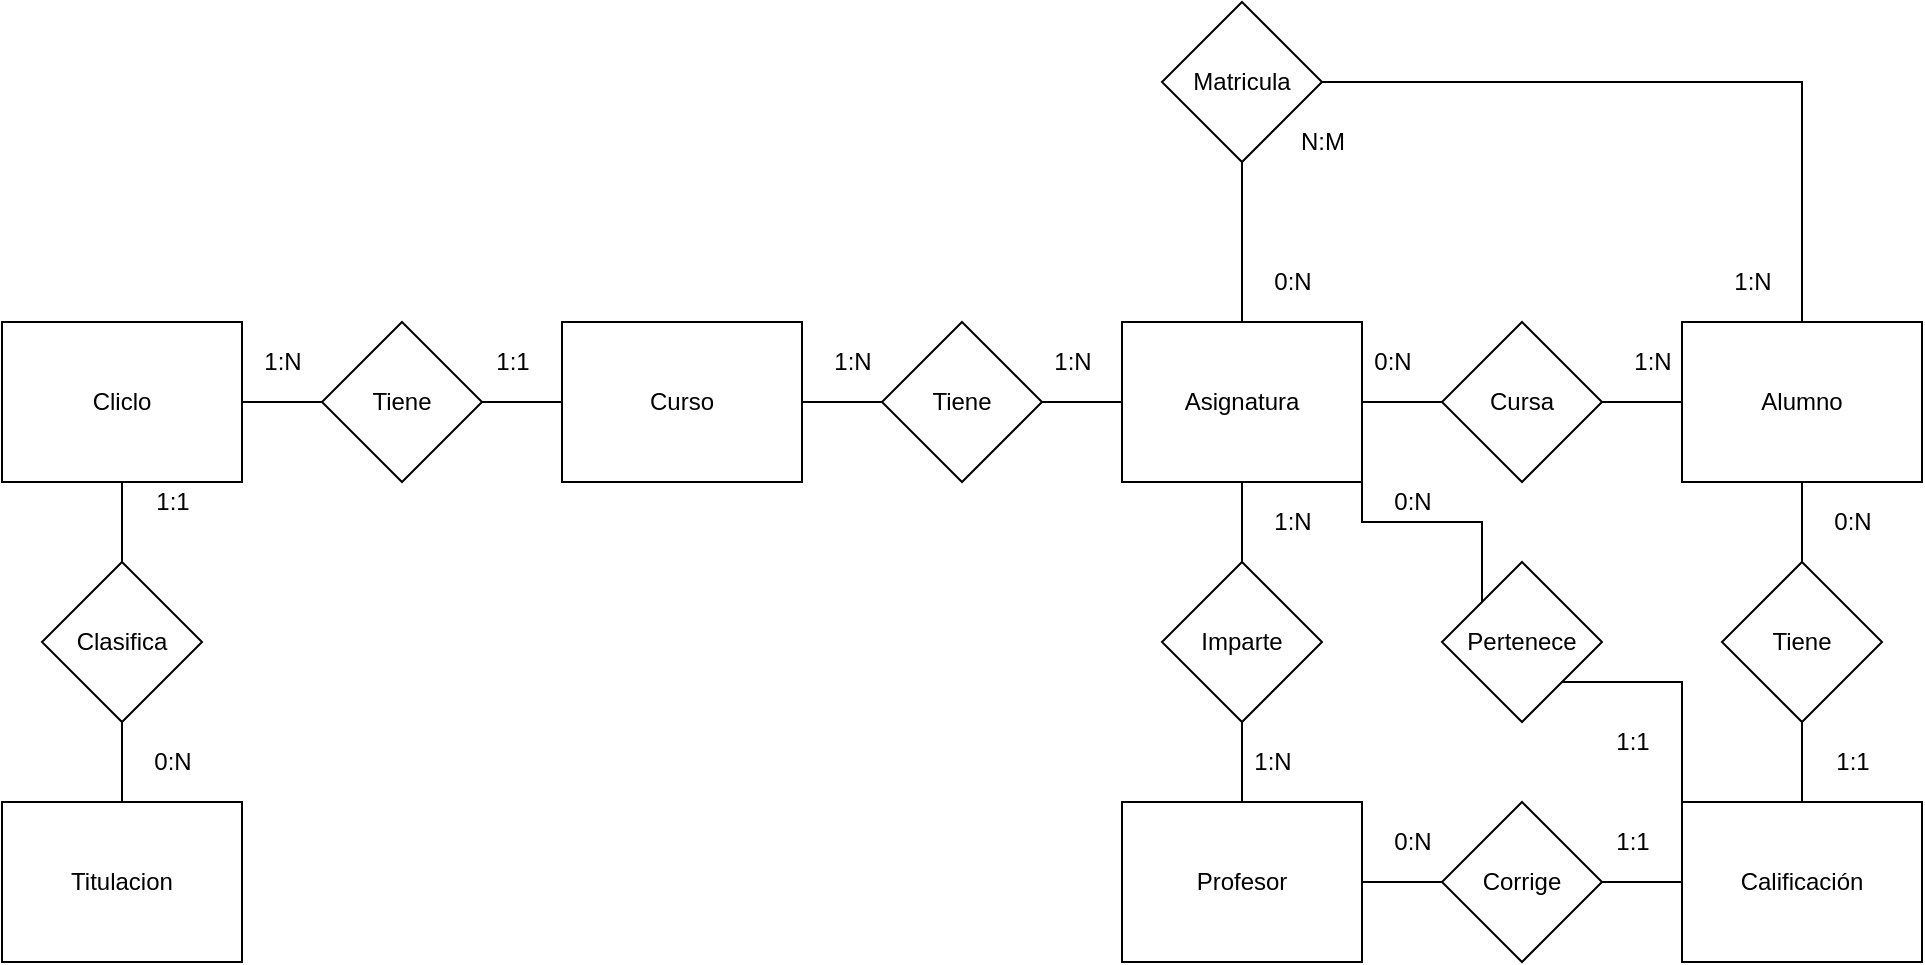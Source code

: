 <mxfile version="19.0.3" type="device"><diagram id="5kfpAdUkdnOaYM7mSJJl" name="Página-1"><mxGraphModel dx="2222" dy="808" grid="1" gridSize="10" guides="1" tooltips="1" connect="1" arrows="1" fold="1" page="0" pageScale="1" pageWidth="827" pageHeight="1169" math="0" shadow="0"><root><mxCell id="0"/><mxCell id="1" parent="0"/><mxCell id="wSvisuRL_RTwryQRVm_I-23" style="edgeStyle=orthogonalEdgeStyle;rounded=0;orthogonalLoop=1;jettySize=auto;html=1;exitX=0.5;exitY=0;exitDx=0;exitDy=0;entryX=1;entryY=0.5;entryDx=0;entryDy=0;endArrow=none;endFill=0;" parent="1" source="wSvisuRL_RTwryQRVm_I-1" target="wSvisuRL_RTwryQRVm_I-22" edge="1"><mxGeometry relative="1" as="geometry"/></mxCell><mxCell id="wSvisuRL_RTwryQRVm_I-1" value="Alumno" style="rounded=0;whiteSpace=wrap;html=1;" parent="1" vertex="1"><mxGeometry x="360" y="280" width="120" height="80" as="geometry"/></mxCell><mxCell id="wSvisuRL_RTwryQRVm_I-6" value="" style="edgeStyle=orthogonalEdgeStyle;rounded=0;orthogonalLoop=1;jettySize=auto;html=1;endArrow=none;endFill=0;" parent="1" source="wSvisuRL_RTwryQRVm_I-2" target="wSvisuRL_RTwryQRVm_I-1" edge="1"><mxGeometry relative="1" as="geometry"/></mxCell><mxCell id="wSvisuRL_RTwryQRVm_I-2" value="Cursa" style="rhombus;whiteSpace=wrap;html=1;" parent="1" vertex="1"><mxGeometry x="240" y="280" width="80" height="80" as="geometry"/></mxCell><mxCell id="wSvisuRL_RTwryQRVm_I-5" value="" style="edgeStyle=orthogonalEdgeStyle;rounded=0;orthogonalLoop=1;jettySize=auto;html=1;endArrow=none;endFill=0;" parent="1" source="wSvisuRL_RTwryQRVm_I-3" target="wSvisuRL_RTwryQRVm_I-2" edge="1"><mxGeometry relative="1" as="geometry"/></mxCell><mxCell id="wSvisuRL_RTwryQRVm_I-8" value="" style="edgeStyle=orthogonalEdgeStyle;rounded=0;orthogonalLoop=1;jettySize=auto;html=1;endArrow=none;endFill=0;" parent="1" source="wSvisuRL_RTwryQRVm_I-3" target="wSvisuRL_RTwryQRVm_I-7" edge="1"><mxGeometry relative="1" as="geometry"/></mxCell><mxCell id="wSvisuRL_RTwryQRVm_I-29" style="edgeStyle=orthogonalEdgeStyle;rounded=0;orthogonalLoop=1;jettySize=auto;html=1;exitX=1;exitY=1;exitDx=0;exitDy=0;entryX=0;entryY=0;entryDx=0;entryDy=0;endArrow=none;endFill=0;" parent="1" source="wSvisuRL_RTwryQRVm_I-3" target="wSvisuRL_RTwryQRVm_I-27" edge="1"><mxGeometry relative="1" as="geometry"/></mxCell><mxCell id="wSvisuRL_RTwryQRVm_I-3" value="Asignatura" style="rounded=0;whiteSpace=wrap;html=1;" parent="1" vertex="1"><mxGeometry x="80" y="280" width="120" height="80" as="geometry"/></mxCell><mxCell id="wSvisuRL_RTwryQRVm_I-9" value="" style="edgeStyle=orthogonalEdgeStyle;rounded=0;orthogonalLoop=1;jettySize=auto;html=1;endArrow=none;endFill=0;" parent="1" source="wSvisuRL_RTwryQRVm_I-4" target="wSvisuRL_RTwryQRVm_I-7" edge="1"><mxGeometry relative="1" as="geometry"/></mxCell><mxCell id="wSvisuRL_RTwryQRVm_I-33" value="" style="edgeStyle=orthogonalEdgeStyle;rounded=0;orthogonalLoop=1;jettySize=auto;html=1;endArrow=none;endFill=0;" parent="1" source="wSvisuRL_RTwryQRVm_I-4" target="wSvisuRL_RTwryQRVm_I-11" edge="1"><mxGeometry relative="1" as="geometry"/></mxCell><mxCell id="wSvisuRL_RTwryQRVm_I-4" value="Profesor" style="rounded=0;whiteSpace=wrap;html=1;" parent="1" vertex="1"><mxGeometry x="80" y="520" width="120" height="80" as="geometry"/></mxCell><mxCell id="wSvisuRL_RTwryQRVm_I-7" value="Imparte" style="rhombus;whiteSpace=wrap;html=1;" parent="1" vertex="1"><mxGeometry x="100" y="400" width="80" height="80" as="geometry"/></mxCell><mxCell id="wSvisuRL_RTwryQRVm_I-31" style="edgeStyle=orthogonalEdgeStyle;rounded=0;orthogonalLoop=1;jettySize=auto;html=1;exitX=0.5;exitY=0;exitDx=0;exitDy=0;endArrow=none;endFill=0;" parent="1" source="wSvisuRL_RTwryQRVm_I-10" target="wSvisuRL_RTwryQRVm_I-28" edge="1"><mxGeometry relative="1" as="geometry"/></mxCell><mxCell id="wSvisuRL_RTwryQRVm_I-10" value="Calificación" style="rounded=0;whiteSpace=wrap;html=1;" parent="1" vertex="1"><mxGeometry x="360" y="520" width="120" height="80" as="geometry"/></mxCell><mxCell id="wSvisuRL_RTwryQRVm_I-34" value="" style="edgeStyle=orthogonalEdgeStyle;rounded=0;orthogonalLoop=1;jettySize=auto;html=1;endArrow=none;endFill=0;" parent="1" source="wSvisuRL_RTwryQRVm_I-11" target="wSvisuRL_RTwryQRVm_I-10" edge="1"><mxGeometry relative="1" as="geometry"/></mxCell><mxCell id="wSvisuRL_RTwryQRVm_I-11" value="Corrige" style="rhombus;whiteSpace=wrap;html=1;" parent="1" vertex="1"><mxGeometry x="240" y="520" width="80" height="80" as="geometry"/></mxCell><mxCell id="wSvisuRL_RTwryQRVm_I-16" value="" style="edgeStyle=orthogonalEdgeStyle;rounded=0;orthogonalLoop=1;jettySize=auto;html=1;endArrow=none;endFill=0;" parent="1" source="wSvisuRL_RTwryQRVm_I-12" target="wSvisuRL_RTwryQRVm_I-3" edge="1"><mxGeometry relative="1" as="geometry"/></mxCell><mxCell id="wSvisuRL_RTwryQRVm_I-12" value="Tiene" style="rhombus;whiteSpace=wrap;html=1;" parent="1" vertex="1"><mxGeometry x="-40" y="280" width="80" height="80" as="geometry"/></mxCell><mxCell id="wSvisuRL_RTwryQRVm_I-15" value="" style="edgeStyle=orthogonalEdgeStyle;rounded=0;orthogonalLoop=1;jettySize=auto;html=1;endArrow=none;endFill=0;" parent="1" source="wSvisuRL_RTwryQRVm_I-14" target="wSvisuRL_RTwryQRVm_I-12" edge="1"><mxGeometry relative="1" as="geometry"/></mxCell><mxCell id="wSvisuRL_RTwryQRVm_I-14" value="Curso" style="rounded=0;whiteSpace=wrap;html=1;" parent="1" vertex="1"><mxGeometry x="-200" y="280" width="120" height="80" as="geometry"/></mxCell><mxCell id="wSvisuRL_RTwryQRVm_I-20" value="" style="edgeStyle=orthogonalEdgeStyle;rounded=0;orthogonalLoop=1;jettySize=auto;html=1;endArrow=none;endFill=0;" parent="1" source="wSvisuRL_RTwryQRVm_I-18" target="wSvisuRL_RTwryQRVm_I-19" edge="1"><mxGeometry relative="1" as="geometry"/></mxCell><mxCell id="wSvisuRL_RTwryQRVm_I-18" value="Cliclo" style="rounded=0;whiteSpace=wrap;html=1;" parent="1" vertex="1"><mxGeometry x="-480" y="280" width="120" height="80" as="geometry"/></mxCell><mxCell id="wSvisuRL_RTwryQRVm_I-21" value="" style="edgeStyle=orthogonalEdgeStyle;rounded=0;orthogonalLoop=1;jettySize=auto;html=1;endArrow=none;endFill=0;" parent="1" source="wSvisuRL_RTwryQRVm_I-19" target="wSvisuRL_RTwryQRVm_I-14" edge="1"><mxGeometry relative="1" as="geometry"/></mxCell><mxCell id="wSvisuRL_RTwryQRVm_I-19" value="Tiene" style="rhombus;whiteSpace=wrap;html=1;" parent="1" vertex="1"><mxGeometry x="-320" y="280" width="80" height="80" as="geometry"/></mxCell><mxCell id="wSvisuRL_RTwryQRVm_I-25" style="edgeStyle=orthogonalEdgeStyle;rounded=0;orthogonalLoop=1;jettySize=auto;html=1;endArrow=none;endFill=0;entryX=0.5;entryY=0;entryDx=0;entryDy=0;" parent="1" source="wSvisuRL_RTwryQRVm_I-22" edge="1" target="wSvisuRL_RTwryQRVm_I-3"><mxGeometry relative="1" as="geometry"><mxPoint x="-140" y="280" as="targetPoint"/><Array as="points"/></mxGeometry></mxCell><mxCell id="wSvisuRL_RTwryQRVm_I-22" value="Matricula" style="rhombus;whiteSpace=wrap;html=1;" parent="1" vertex="1"><mxGeometry x="100" y="120" width="80" height="80" as="geometry"/></mxCell><mxCell id="wSvisuRL_RTwryQRVm_I-30" style="edgeStyle=orthogonalEdgeStyle;rounded=0;orthogonalLoop=1;jettySize=auto;html=1;exitX=1;exitY=1;exitDx=0;exitDy=0;entryX=0;entryY=0;entryDx=0;entryDy=0;endArrow=none;endFill=0;" parent="1" source="wSvisuRL_RTwryQRVm_I-27" target="wSvisuRL_RTwryQRVm_I-10" edge="1"><mxGeometry relative="1" as="geometry"/></mxCell><mxCell id="wSvisuRL_RTwryQRVm_I-27" value="Pertenece" style="rhombus;whiteSpace=wrap;html=1;" parent="1" vertex="1"><mxGeometry x="240" y="400" width="80" height="80" as="geometry"/></mxCell><mxCell id="wSvisuRL_RTwryQRVm_I-32" value="" style="edgeStyle=orthogonalEdgeStyle;rounded=0;orthogonalLoop=1;jettySize=auto;html=1;endArrow=none;endFill=0;" parent="1" source="wSvisuRL_RTwryQRVm_I-28" target="wSvisuRL_RTwryQRVm_I-1" edge="1"><mxGeometry relative="1" as="geometry"/></mxCell><mxCell id="wSvisuRL_RTwryQRVm_I-28" value="Tiene" style="rhombus;whiteSpace=wrap;html=1;" parent="1" vertex="1"><mxGeometry x="380" y="400" width="80" height="80" as="geometry"/></mxCell><mxCell id="2" value="1:N" style="text;html=1;align=center;verticalAlign=middle;resizable=0;points=[];autosize=1;strokeColor=none;fillColor=none;" parent="1" vertex="1"><mxGeometry x="-355" y="290" width="30" height="20" as="geometry"/></mxCell><mxCell id="4" value="1:1" style="text;html=1;align=center;verticalAlign=middle;resizable=0;points=[];autosize=1;strokeColor=none;fillColor=none;" parent="1" vertex="1"><mxGeometry x="-240" y="290" width="30" height="20" as="geometry"/></mxCell><mxCell id="5" value="1:N" style="text;html=1;align=center;verticalAlign=middle;resizable=0;points=[];autosize=1;strokeColor=none;fillColor=none;" parent="1" vertex="1"><mxGeometry x="-70" y="290" width="30" height="20" as="geometry"/></mxCell><mxCell id="6" value="1:N" style="text;html=1;align=center;verticalAlign=middle;resizable=0;points=[];autosize=1;strokeColor=none;fillColor=none;" parent="1" vertex="1"><mxGeometry x="40" y="290" width="30" height="20" as="geometry"/></mxCell><mxCell id="7" value="1:N" style="text;html=1;align=center;verticalAlign=middle;resizable=0;points=[];autosize=1;strokeColor=none;fillColor=none;" parent="1" vertex="1"><mxGeometry x="140" y="490" width="30" height="20" as="geometry"/></mxCell><mxCell id="8" value="1:N" style="text;html=1;align=center;verticalAlign=middle;resizable=0;points=[];autosize=1;strokeColor=none;fillColor=none;" parent="1" vertex="1"><mxGeometry x="150" y="370" width="30" height="20" as="geometry"/></mxCell><mxCell id="9" value="0:N" style="text;html=1;align=center;verticalAlign=middle;resizable=0;points=[];autosize=1;strokeColor=none;fillColor=none;" parent="1" vertex="1"><mxGeometry x="210" y="530" width="30" height="20" as="geometry"/></mxCell><mxCell id="10" value="1:1" style="text;html=1;align=center;verticalAlign=middle;resizable=0;points=[];autosize=1;strokeColor=none;fillColor=none;" parent="1" vertex="1"><mxGeometry x="320" y="530" width="30" height="20" as="geometry"/></mxCell><mxCell id="11" value="0:N" style="text;html=1;align=center;verticalAlign=middle;resizable=0;points=[];autosize=1;strokeColor=none;fillColor=none;" parent="1" vertex="1"><mxGeometry x="150" y="250" width="30" height="20" as="geometry"/></mxCell><mxCell id="12" value="1:N" style="text;html=1;align=center;verticalAlign=middle;resizable=0;points=[];autosize=1;strokeColor=none;fillColor=none;" parent="1" vertex="1"><mxGeometry x="380" y="250" width="30" height="20" as="geometry"/></mxCell><mxCell id="13" value="1:N" style="text;html=1;align=center;verticalAlign=middle;resizable=0;points=[];autosize=1;strokeColor=none;fillColor=none;" parent="1" vertex="1"><mxGeometry x="330" y="290" width="30" height="20" as="geometry"/></mxCell><mxCell id="14" value="0:N" style="text;html=1;align=center;verticalAlign=middle;resizable=0;points=[];autosize=1;strokeColor=none;fillColor=none;" parent="1" vertex="1"><mxGeometry x="200" y="290" width="30" height="20" as="geometry"/></mxCell><mxCell id="15" value="0:N" style="text;html=1;align=center;verticalAlign=middle;resizable=0;points=[];autosize=1;strokeColor=none;fillColor=none;" parent="1" vertex="1"><mxGeometry x="430" y="370" width="30" height="20" as="geometry"/></mxCell><mxCell id="16" value="1:1" style="text;html=1;align=center;verticalAlign=middle;resizable=0;points=[];autosize=1;strokeColor=none;fillColor=none;" parent="1" vertex="1"><mxGeometry x="430" y="490" width="30" height="20" as="geometry"/></mxCell><mxCell id="17" value="1:1" style="text;html=1;align=center;verticalAlign=middle;resizable=0;points=[];autosize=1;strokeColor=none;fillColor=none;" parent="1" vertex="1"><mxGeometry x="320" y="480" width="30" height="20" as="geometry"/></mxCell><mxCell id="18" value="0:N" style="text;html=1;align=center;verticalAlign=middle;resizable=0;points=[];autosize=1;strokeColor=none;fillColor=none;" parent="1" vertex="1"><mxGeometry x="210" y="360" width="30" height="20" as="geometry"/></mxCell><mxCell id="20" value="N:M" style="text;html=1;align=center;verticalAlign=middle;resizable=0;points=[];autosize=1;strokeColor=none;fillColor=none;" parent="1" vertex="1"><mxGeometry x="160" y="180" width="40" height="20" as="geometry"/></mxCell><mxCell id="24" value="" style="edgeStyle=none;html=1;endArrow=none;endFill=0;" parent="1" source="21" target="wSvisuRL_RTwryQRVm_I-18" edge="1"><mxGeometry relative="1" as="geometry"/></mxCell><mxCell id="21" value="Clasifica" style="rhombus;whiteSpace=wrap;html=1;" parent="1" vertex="1"><mxGeometry x="-460" y="400" width="80" height="80" as="geometry"/></mxCell><mxCell id="23" value="" style="edgeStyle=none;html=1;endArrow=none;endFill=0;" parent="1" source="22" target="21" edge="1"><mxGeometry relative="1" as="geometry"/></mxCell><mxCell id="22" value="Titulacion" style="rounded=0;whiteSpace=wrap;html=1;" parent="1" vertex="1"><mxGeometry x="-480" y="520" width="120" height="80" as="geometry"/></mxCell><mxCell id="25" value="1:1" style="text;html=1;align=center;verticalAlign=middle;resizable=0;points=[];autosize=1;strokeColor=none;fillColor=none;" parent="1" vertex="1"><mxGeometry x="-410" y="360" width="30" height="20" as="geometry"/></mxCell><mxCell id="26" value="0:N" style="text;html=1;align=center;verticalAlign=middle;resizable=0;points=[];autosize=1;strokeColor=none;fillColor=none;" parent="1" vertex="1"><mxGeometry x="-410" y="490" width="30" height="20" as="geometry"/></mxCell></root></mxGraphModel></diagram></mxfile>